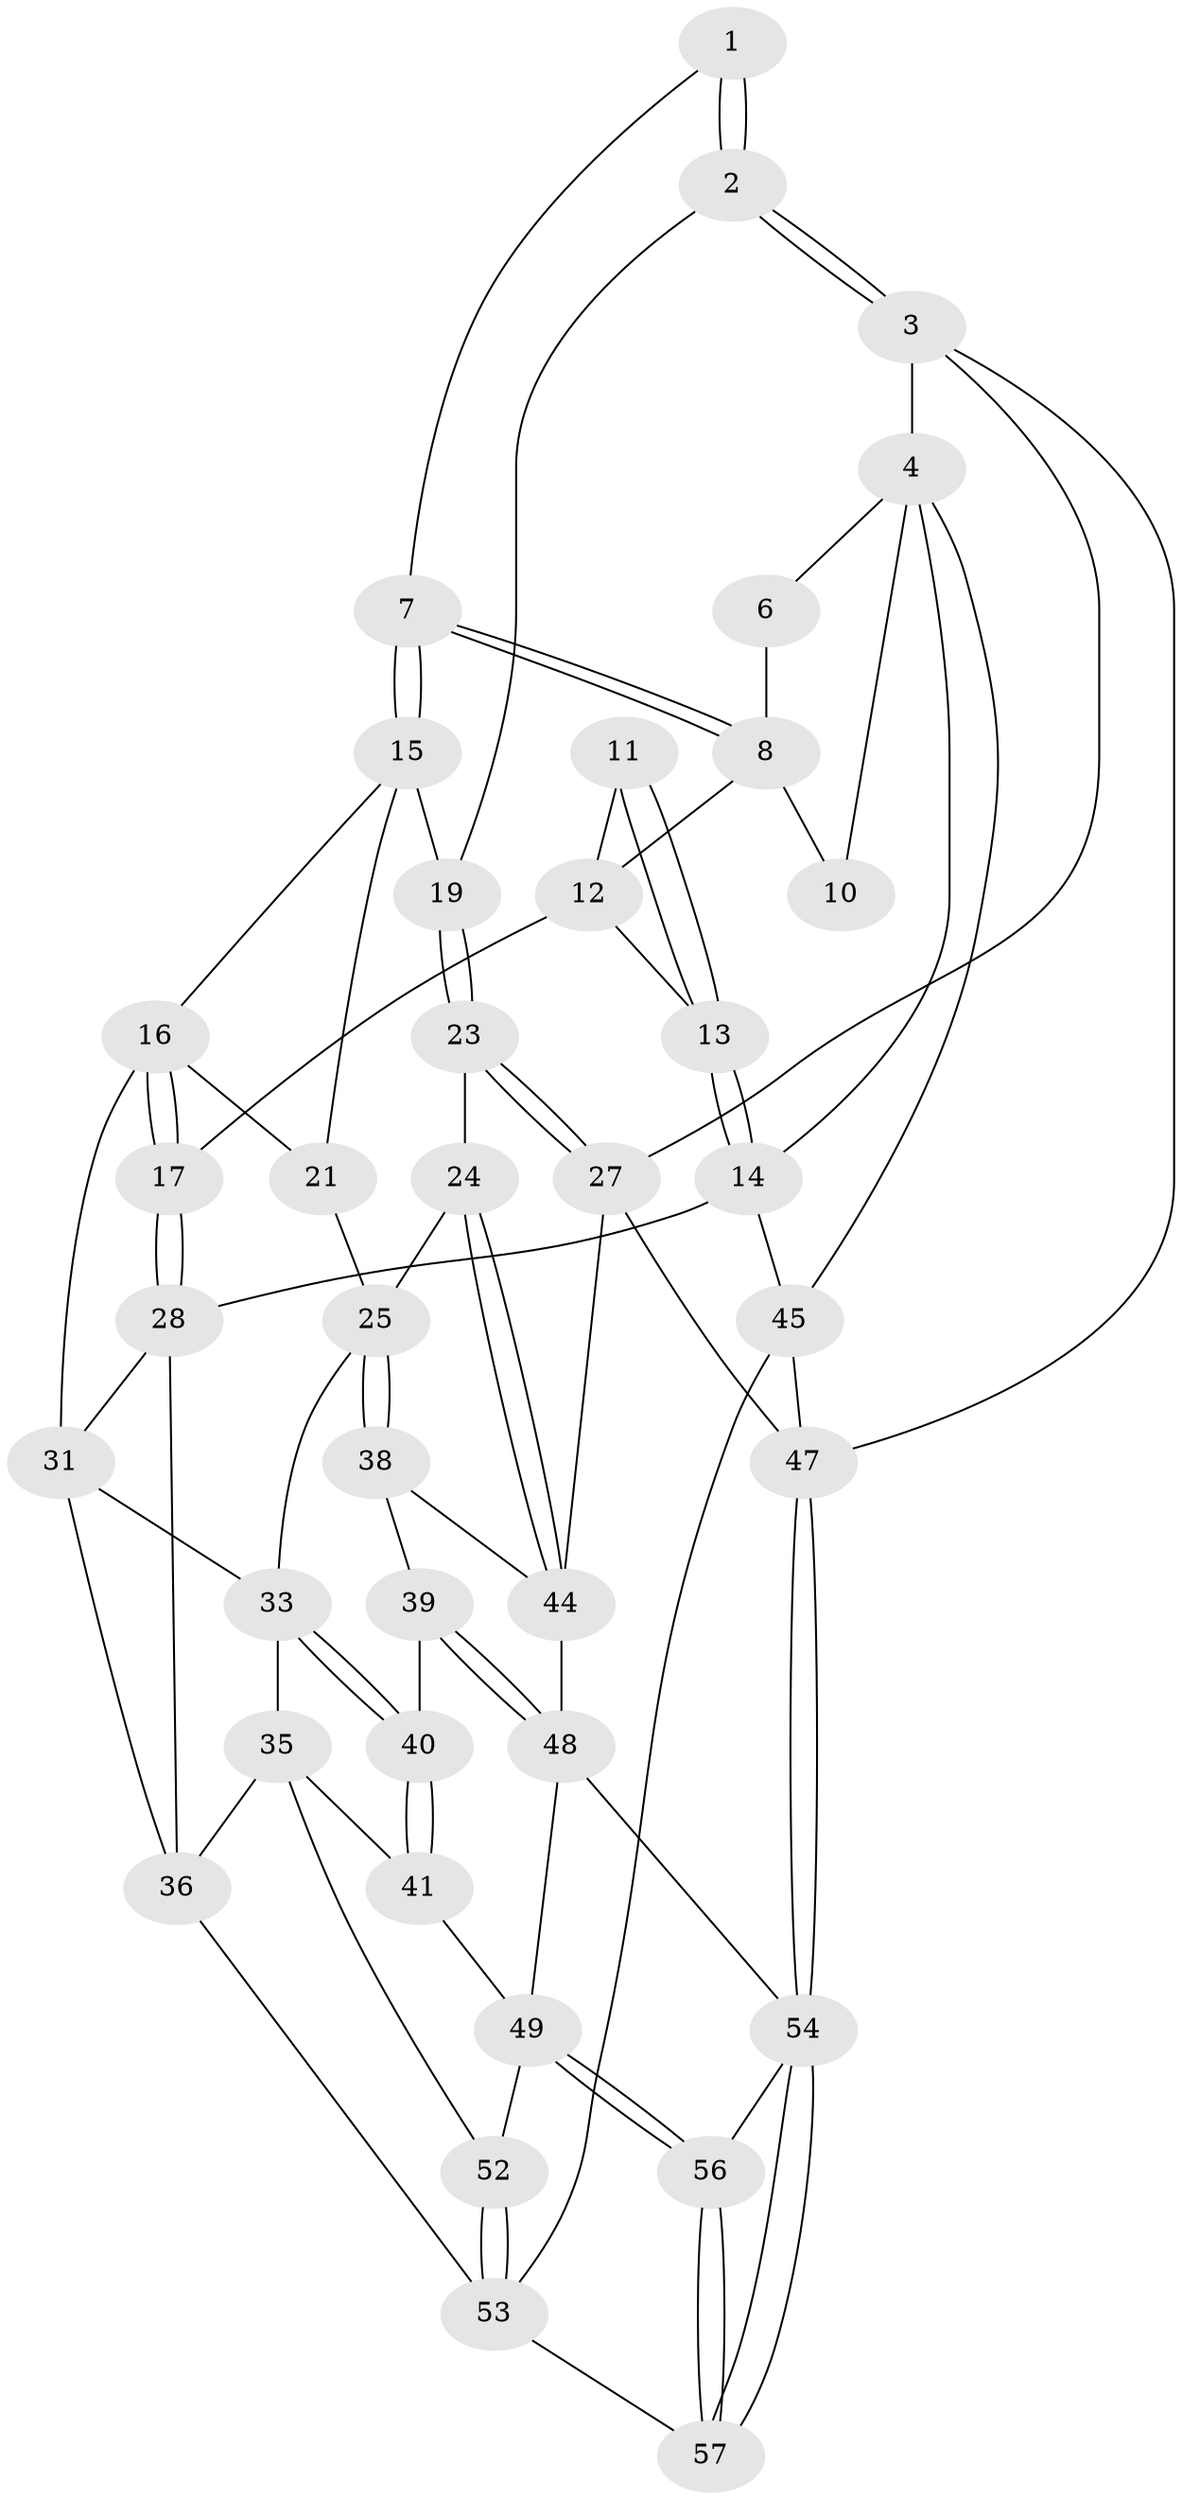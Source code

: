 // original degree distribution, {3: 0.05172413793103448, 5: 0.603448275862069, 6: 0.1724137931034483, 4: 0.1724137931034483}
// Generated by graph-tools (version 1.1) at 2025/11/02/27/25 16:11:59]
// undirected, 40 vertices, 89 edges
graph export_dot {
graph [start="1"]
  node [color=gray90,style=filled];
  1 [pos="+0.5011397371888199+0"];
  2 [pos="+1+0"];
  3 [pos="+1+0"];
  4 [pos="+0+0",super="+5"];
  6 [pos="+0.24008725543026274+0"];
  7 [pos="+0.4293583820333567+0.06250599443791308"];
  8 [pos="+0.2839552022301876+0.09673275400014764",super="+9"];
  10 [pos="+0+0"];
  11 [pos="+0.13208742033711304+0.11992505088367421"];
  12 [pos="+0.2524181365989383+0.13688246953175026",super="+18"];
  13 [pos="+0.10783613265557834+0.19762893779112248"];
  14 [pos="+0+0.31176353305218535",super="+30"];
  15 [pos="+0.45605136801601864+0.148758779931956",super="+20"];
  16 [pos="+0.44120914014365953+0.17768818821016574",super="+22"];
  17 [pos="+0.2855110136594153+0.34035535686176444"];
  19 [pos="+0.7590813319885028+0.20001204515924056"];
  21 [pos="+0.5585172208159088+0.37009244795160556"];
  23 [pos="+0.8093350858495828+0.34041525884051305"];
  24 [pos="+0.7877671855846856+0.4730863628978838"];
  25 [pos="+0.656200199254078+0.5208611445676624",super="+26"];
  27 [pos="+1+0.4255190096533427",super="+43"];
  28 [pos="+0.2851545410944362+0.34746814570951373",super="+29"];
  31 [pos="+0.35441610178832683+0.38217080948483695",super="+32"];
  33 [pos="+0.48481990433141475+0.5120508198095332",super="+34"];
  35 [pos="+0.4042571691832179+0.5935842465093495",super="+42"];
  36 [pos="+0.3438856286013384+0.6098951744052652",super="+37"];
  38 [pos="+0.636737128675867+0.5575688331169838"];
  39 [pos="+0.6265819940280859+0.5704270820542032"];
  40 [pos="+0.5853215384541599+0.5724208426368181"];
  41 [pos="+0.46679670246212374+0.6462995540455079"];
  44 [pos="+0.9440183003559057+0.6433347713744427",super="+46"];
  45 [pos="+0+1"];
  47 [pos="+1+1"];
  48 [pos="+0.6286616587411952+0.5892190985427113",super="+51"];
  49 [pos="+0.539052930551693+0.7655549551950585",super="+50"];
  52 [pos="+0.29714910571011144+0.8518141608393623"];
  53 [pos="+0.25421494212811085+0.8757299459374256",super="+58"];
  54 [pos="+0.8549051550412137+1",super="+55"];
  56 [pos="+0.6125799307326231+0.8245467702187335"];
  57 [pos="+0.3142240563232565+1"];
  1 -- 2;
  1 -- 2;
  1 -- 7;
  2 -- 3;
  2 -- 3;
  2 -- 19;
  3 -- 4;
  3 -- 27;
  3 -- 47;
  4 -- 14;
  4 -- 45;
  4 -- 10;
  4 -- 6;
  6 -- 8;
  7 -- 8;
  7 -- 8;
  7 -- 15;
  7 -- 15;
  8 -- 10;
  8 -- 12;
  11 -- 12;
  11 -- 13;
  11 -- 13;
  12 -- 17;
  12 -- 13;
  13 -- 14;
  13 -- 14;
  14 -- 28;
  14 -- 45;
  15 -- 16;
  15 -- 19;
  15 -- 21;
  16 -- 17;
  16 -- 17;
  16 -- 21;
  16 -- 31;
  17 -- 28;
  17 -- 28;
  19 -- 23;
  19 -- 23;
  21 -- 25;
  23 -- 24;
  23 -- 27;
  23 -- 27;
  24 -- 25;
  24 -- 44;
  24 -- 44;
  25 -- 38;
  25 -- 38;
  25 -- 33;
  27 -- 44;
  27 -- 47;
  28 -- 31;
  28 -- 36;
  31 -- 36;
  31 -- 33;
  33 -- 40;
  33 -- 40;
  33 -- 35;
  35 -- 36;
  35 -- 41;
  35 -- 52;
  36 -- 53;
  38 -- 39;
  38 -- 44;
  39 -- 40;
  39 -- 48;
  39 -- 48;
  40 -- 41;
  40 -- 41;
  41 -- 49;
  44 -- 48;
  45 -- 47;
  45 -- 53;
  47 -- 54;
  47 -- 54;
  48 -- 49;
  48 -- 54;
  49 -- 56;
  49 -- 56;
  49 -- 52;
  52 -- 53;
  52 -- 53;
  53 -- 57;
  54 -- 57;
  54 -- 57;
  54 -- 56;
  56 -- 57;
  56 -- 57;
}
